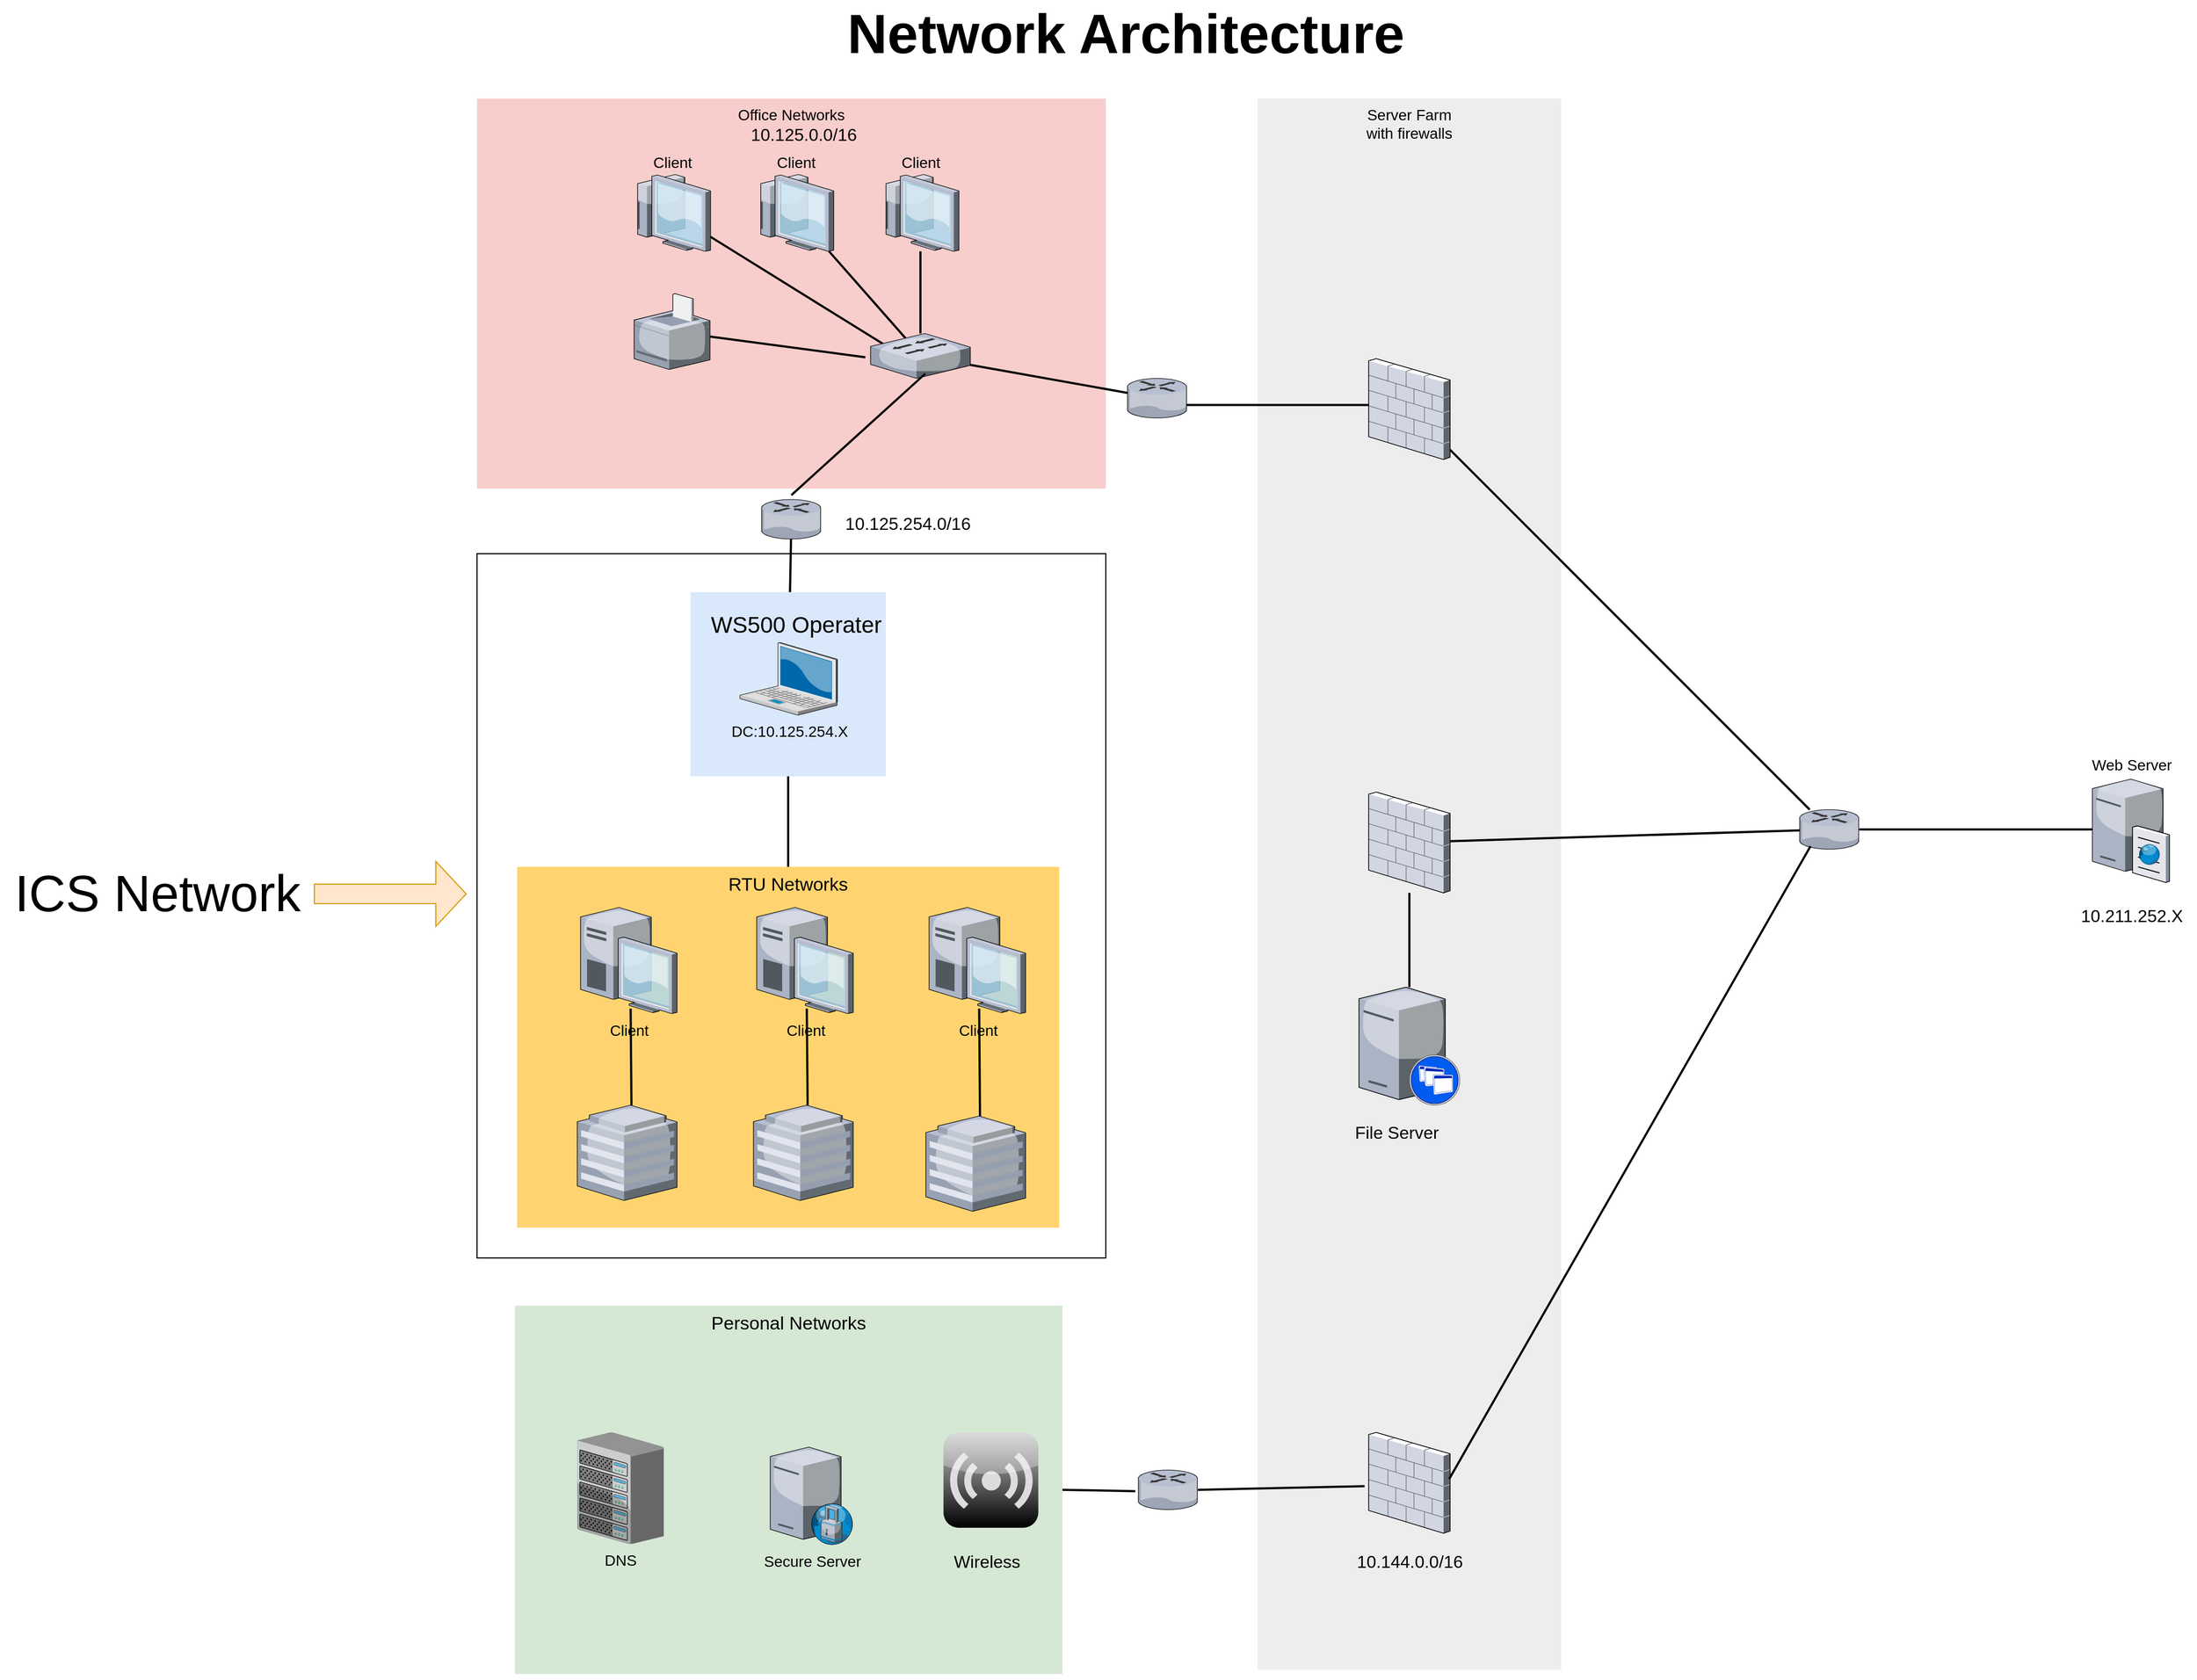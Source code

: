 <mxfile version="21.7.5" type="github">
  <diagram name="Page-1" id="e3a06f82-3646-2815-327d-82caf3d4e204">
    <mxGraphModel dx="5130.5" dy="3161" grid="1" gridSize="10" guides="1" tooltips="1" connect="1" arrows="1" fold="1" page="1" pageScale="1.5" pageWidth="1169" pageHeight="826" background="none" math="0" shadow="0">
      <root>
        <mxCell id="0" style=";html=1;" />
        <mxCell id="1" style=";html=1;" parent="0" />
        <mxCell id="yajMoTYHUlqxLFLiiAw_-50" value="" style="rounded=0;whiteSpace=wrap;html=1;" vertex="1" parent="1">
          <mxGeometry x="-120" y="470" width="580" height="650" as="geometry" />
        </mxCell>
        <mxCell id="6a7d8f32e03d9370-61" value="Office Networks" style="whiteSpace=wrap;html=1;fillColor=#f8cecc;fontSize=14;strokeColor=none;verticalAlign=top;" parent="1" vertex="1">
          <mxGeometry x="-120" y="50" width="580" height="360" as="geometry" />
        </mxCell>
        <mxCell id="6a7d8f32e03d9370-60" value="&lt;font style=&quot;font-size: 17px;&quot;&gt;Personal Networks&lt;/font&gt;" style="whiteSpace=wrap;html=1;fillColor=#d5e8d4;fontSize=14;strokeColor=none;verticalAlign=top;" parent="1" vertex="1">
          <mxGeometry x="-85" y="1164" width="505" height="340" as="geometry" />
        </mxCell>
        <mxCell id="6a7d8f32e03d9370-59" value="Server Farm&lt;div&gt;with firewalls&lt;/div&gt;" style="whiteSpace=wrap;html=1;fillColor=#EDEDED;fontSize=14;strokeColor=none;verticalAlign=top;" parent="1" vertex="1">
          <mxGeometry x="600" y="50" width="280" height="1450" as="geometry" />
        </mxCell>
        <mxCell id="6a7d8f32e03d9370-58" value="" style="whiteSpace=wrap;html=1;fillColor=#dae8fc;fontSize=14;strokeColor=none;verticalAlign=top;" parent="1" vertex="1">
          <mxGeometry x="77" y="505.5" width="180" height="170" as="geometry" />
        </mxCell>
        <mxCell id="6a7d8f32e03d9370-57" value="&lt;font style=&quot;font-size: 17px;&quot;&gt;RTU Networks&lt;/font&gt;" style="whiteSpace=wrap;html=1;fillColor=#FFD470;gradientColor=none;fontSize=14;strokeColor=none;verticalAlign=top;" parent="1" vertex="1">
          <mxGeometry x="-83" y="759" width="500" height="333" as="geometry" />
        </mxCell>
        <mxCell id="6a7d8f32e03d9370-1" value="DC:10.125.254.X" style="verticalLabelPosition=bottom;aspect=fixed;html=1;verticalAlign=top;strokeColor=none;shape=mxgraph.citrix.laptop_2;fillColor=#66B2FF;gradientColor=#0066CC;fontSize=14;" parent="1" vertex="1">
          <mxGeometry x="122.53" y="552" width="89.94" height="67.07" as="geometry" />
        </mxCell>
        <mxCell id="6a7d8f32e03d9370-5" value="Client" style="verticalLabelPosition=bottom;aspect=fixed;html=1;verticalAlign=top;strokeColor=none;shape=mxgraph.citrix.desktop;fillColor=#66B2FF;gradientColor=#0066CC;fontSize=14;" parent="1" vertex="1">
          <mxGeometry x="-24.5" y="796.5" width="89" height="98" as="geometry" />
        </mxCell>
        <mxCell id="6a7d8f32e03d9370-39" style="edgeStyle=none;rounded=0;html=1;startSize=10;endSize=10;jettySize=auto;orthogonalLoop=1;fontSize=14;endArrow=none;endFill=0;strokeWidth=2;" parent="1" source="6a7d8f32e03d9370-8" target="6a7d8f32e03d9370-21" edge="1">
          <mxGeometry relative="1" as="geometry">
            <mxPoint x="737" y="846" as="targetPoint" />
          </mxGeometry>
        </mxCell>
        <mxCell id="6a7d8f32e03d9370-8" value="" style="verticalLabelPosition=bottom;aspect=fixed;html=1;verticalAlign=top;strokeColor=none;shape=mxgraph.citrix.xenapp_server;fillColor=#66B2FF;gradientColor=#0066CC;fontSize=14;" parent="1" vertex="1">
          <mxGeometry x="693.5" y="870.09" width="93" height="108.91" as="geometry" />
        </mxCell>
        <mxCell id="6a7d8f32e03d9370-43" style="edgeStyle=none;rounded=0;html=1;startSize=10;endSize=10;jettySize=auto;orthogonalLoop=1;fontSize=14;endArrow=none;endFill=0;strokeWidth=2;exitX=0.989;exitY=0.672;exitDx=0;exitDy=0;exitPerimeter=0;entryX=0.159;entryY=0.46;entryDx=0;entryDy=0;entryPerimeter=0;" parent="1" source="yajMoTYHUlqxLFLiiAw_-8" target="6a7d8f32e03d9370-17" edge="1">
          <mxGeometry relative="1" as="geometry">
            <mxPoint x="704.868" y="342.065" as="sourcePoint" />
          </mxGeometry>
        </mxCell>
        <mxCell id="6a7d8f32e03d9370-51" style="edgeStyle=none;rounded=0;html=1;startSize=10;endSize=10;jettySize=auto;orthogonalLoop=1;fontSize=14;endArrow=none;endFill=0;strokeWidth=2;" parent="1" source="6a7d8f32e03d9370-13" target="6a7d8f32e03d9370-15" edge="1">
          <mxGeometry relative="1" as="geometry" />
        </mxCell>
        <mxCell id="6a7d8f32e03d9370-52" style="edgeStyle=none;rounded=0;html=1;startSize=10;endSize=10;jettySize=auto;orthogonalLoop=1;fontSize=14;endArrow=none;endFill=0;strokeWidth=2;" parent="1" source="yajMoTYHUlqxLFLiiAw_-8" target="6a7d8f32e03d9370-26" edge="1">
          <mxGeometry relative="1" as="geometry" />
        </mxCell>
        <mxCell id="6a7d8f32e03d9370-13" value="" style="verticalLabelPosition=bottom;aspect=fixed;html=1;verticalAlign=top;strokeColor=none;shape=mxgraph.citrix.router;fillColor=#66B2FF;gradientColor=#0066CC;fontSize=14;" parent="1" vertex="1">
          <mxGeometry x="1100" y="706.25" width="55" height="36.5" as="geometry" />
        </mxCell>
        <mxCell id="6a7d8f32e03d9370-15" value="Web Server" style="verticalLabelPosition=top;aspect=fixed;html=1;verticalAlign=bottom;strokeColor=none;shape=mxgraph.citrix.cache_server;fillColor=#66B2FF;gradientColor=#0066CC;fontSize=14;labelPosition=center;align=center;" parent="1" vertex="1">
          <mxGeometry x="1370" y="675.75" width="71" height="97.5" as="geometry" />
        </mxCell>
        <mxCell id="6a7d8f32e03d9370-16" value="DNS" style="verticalLabelPosition=bottom;aspect=fixed;html=1;verticalAlign=top;strokeColor=none;shape=mxgraph.citrix.chassis;fillColor=#66B2FF;gradientColor=#0066CC;fontSize=14;" parent="1" vertex="1">
          <mxGeometry x="-27.5" y="1281" width="79.79" height="103" as="geometry" />
        </mxCell>
        <mxCell id="6a7d8f32e03d9370-44" style="edgeStyle=none;rounded=0;html=1;startSize=10;endSize=10;jettySize=auto;orthogonalLoop=1;fontSize=14;endArrow=none;endFill=0;strokeWidth=2;" parent="1" source="6a7d8f32e03d9370-17" target="6a7d8f32e03d9370-13" edge="1">
          <mxGeometry relative="1" as="geometry" />
        </mxCell>
        <mxCell id="6a7d8f32e03d9370-17" value="" style="verticalLabelPosition=bottom;aspect=fixed;html=1;verticalAlign=top;strokeColor=none;shape=mxgraph.citrix.firewall;fillColor=#66B2FF;gradientColor=#0066CC;fontSize=14;" parent="1" vertex="1">
          <mxGeometry x="702.5" y="290" width="75" height="93" as="geometry" />
        </mxCell>
        <mxCell id="6a7d8f32e03d9370-48" style="edgeStyle=none;rounded=0;html=1;startSize=10;endSize=10;jettySize=auto;orthogonalLoop=1;fontSize=14;endArrow=none;endFill=0;strokeWidth=2;" parent="1" source="6a7d8f32e03d9370-21" target="6a7d8f32e03d9370-13" edge="1">
          <mxGeometry relative="1" as="geometry" />
        </mxCell>
        <mxCell id="6a7d8f32e03d9370-21" value="" style="verticalLabelPosition=bottom;aspect=fixed;html=1;verticalAlign=top;strokeColor=none;shape=mxgraph.citrix.firewall;fillColor=#66B2FF;gradientColor=#0066CC;fontSize=14;" parent="1" vertex="1">
          <mxGeometry x="702.5" y="690" width="75" height="93" as="geometry" />
        </mxCell>
        <mxCell id="6a7d8f32e03d9370-25" value="Secure Server" style="verticalLabelPosition=bottom;aspect=fixed;html=1;verticalAlign=top;strokeColor=none;shape=mxgraph.citrix.proxy_server;fillColor=#66B2FF;gradientColor=#0066CC;fontSize=14;" parent="1" vertex="1">
          <mxGeometry x="150.5" y="1294.5" width="76.5" height="90" as="geometry" />
        </mxCell>
        <mxCell id="6a7d8f32e03d9370-53" style="edgeStyle=none;rounded=0;html=1;startSize=10;endSize=10;jettySize=auto;orthogonalLoop=1;fontSize=14;endArrow=none;endFill=0;strokeWidth=2;exitX=0.455;exitY=0.369;exitDx=0;exitDy=0;exitPerimeter=0;" parent="1" source="6a7d8f32e03d9370-26" target="6a7d8f32e03d9370-29" edge="1">
          <mxGeometry relative="1" as="geometry" />
        </mxCell>
        <mxCell id="6a7d8f32e03d9370-54" style="edgeStyle=none;rounded=0;html=1;startSize=10;endSize=10;jettySize=auto;orthogonalLoop=1;fontSize=14;endArrow=none;endFill=0;strokeWidth=2;exitX=0.124;exitY=0.231;exitDx=0;exitDy=0;exitPerimeter=0;" parent="1" source="6a7d8f32e03d9370-26" target="6a7d8f32e03d9370-28" edge="1">
          <mxGeometry relative="1" as="geometry" />
        </mxCell>
        <mxCell id="6a7d8f32e03d9370-55" style="edgeStyle=none;rounded=0;html=1;startSize=10;endSize=10;jettySize=auto;orthogonalLoop=1;fontSize=14;endArrow=none;endFill=0;strokeWidth=2;" parent="1" source="6a7d8f32e03d9370-26" target="6a7d8f32e03d9370-27" edge="1">
          <mxGeometry relative="1" as="geometry" />
        </mxCell>
        <mxCell id="6a7d8f32e03d9370-26" value="" style="verticalLabelPosition=bottom;aspect=fixed;html=1;verticalAlign=top;strokeColor=none;shape=mxgraph.citrix.switch;fillColor=#66B2FF;gradientColor=#0066CC;fontSize=14;" parent="1" vertex="1">
          <mxGeometry x="243" y="266.75" width="92" height="41.5" as="geometry" />
        </mxCell>
        <mxCell id="6a7d8f32e03d9370-27" value="Client" style="verticalLabelPosition=top;aspect=fixed;html=1;verticalAlign=bottom;strokeColor=none;shape=mxgraph.citrix.thin_client;fillColor=#66B2FF;gradientColor=#0066CC;fontSize=14;labelPosition=center;align=center;" parent="1" vertex="1">
          <mxGeometry x="253.5" y="120" width="71" height="71" as="geometry" />
        </mxCell>
        <mxCell id="6a7d8f32e03d9370-28" value="Client" style="verticalLabelPosition=top;aspect=fixed;html=1;verticalAlign=bottom;strokeColor=none;shape=mxgraph.citrix.thin_client;fillColor=#66B2FF;gradientColor=#0066CC;fontSize=14;labelPosition=center;align=center;" parent="1" vertex="1">
          <mxGeometry x="24.4" y="120" width="71" height="71" as="geometry" />
        </mxCell>
        <mxCell id="6a7d8f32e03d9370-29" value="Client" style="verticalLabelPosition=top;aspect=fixed;html=1;verticalAlign=bottom;strokeColor=none;shape=mxgraph.citrix.thin_client;fillColor=#66B2FF;gradientColor=#0066CC;fontSize=14;labelPosition=center;align=center;" parent="1" vertex="1">
          <mxGeometry x="138" y="120" width="71" height="71" as="geometry" />
        </mxCell>
        <mxCell id="6a7d8f32e03d9370-62" value="&lt;font style=&quot;font-size: 51px;&quot;&gt;&amp;nbsp;Network Architecture&lt;/font&gt;" style="text;strokeColor=none;fillColor=none;html=1;fontSize=24;fontStyle=1;verticalAlign=middle;align=center;" parent="1" vertex="1">
          <mxGeometry x="40" y="-30" width="861" height="40" as="geometry" />
        </mxCell>
        <mxCell id="yajMoTYHUlqxLFLiiAw_-4" value="&lt;font style=&quot;font-size: 16px;&quot;&gt;10.211.252.X&lt;/font&gt;" style="text;html=1;align=center;verticalAlign=middle;resizable=0;points=[];autosize=1;strokeColor=none;fillColor=none;" vertex="1" parent="1">
          <mxGeometry x="1345.5" y="789" width="120" height="30" as="geometry" />
        </mxCell>
        <mxCell id="yajMoTYHUlqxLFLiiAw_-7" style="edgeStyle=none;rounded=0;html=1;startSize=10;endSize=10;jettySize=auto;orthogonalLoop=1;fontSize=14;endArrow=none;endFill=0;strokeWidth=2;" edge="1" parent="1" source="yajMoTYHUlqxLFLiiAw_-17" target="6a7d8f32e03d9370-58">
          <mxGeometry relative="1" as="geometry">
            <mxPoint x="167" y="640.5" as="sourcePoint" />
            <mxPoint x="337" y="639.5" as="targetPoint" />
          </mxGeometry>
        </mxCell>
        <mxCell id="yajMoTYHUlqxLFLiiAw_-8" value="" style="verticalLabelPosition=bottom;aspect=fixed;html=1;verticalAlign=top;strokeColor=none;shape=mxgraph.citrix.router;fillColor=#66B2FF;gradientColor=#0066CC;fontSize=14;" vertex="1" parent="1">
          <mxGeometry x="480" y="308.25" width="55" height="36.5" as="geometry" />
        </mxCell>
        <mxCell id="yajMoTYHUlqxLFLiiAw_-11" value="" style="verticalLabelPosition=bottom;aspect=fixed;html=1;verticalAlign=top;strokeColor=none;shape=mxgraph.citrix.hq_enterprise;fillColor=#66B2FF;gradientColor=#0066CC;fontSize=14;" vertex="1" parent="1">
          <mxGeometry x="-27.5" y="979" width="92" height="88" as="geometry" />
        </mxCell>
        <mxCell id="yajMoTYHUlqxLFLiiAw_-13" style="edgeStyle=none;rounded=0;html=1;startSize=10;endSize=10;jettySize=auto;orthogonalLoop=1;fontSize=14;endArrow=none;endFill=0;strokeWidth=2;entryX=0.543;entryY=0.003;entryDx=0;entryDy=0;entryPerimeter=0;exitX=0.519;exitY=0.953;exitDx=0;exitDy=0;exitPerimeter=0;" edge="1" parent="1" source="6a7d8f32e03d9370-5" target="yajMoTYHUlqxLFLiiAw_-11">
          <mxGeometry relative="1" as="geometry">
            <mxPoint x="467" y="676.5" as="sourcePoint" />
            <mxPoint x="759" y="186.5" as="targetPoint" />
          </mxGeometry>
        </mxCell>
        <mxCell id="yajMoTYHUlqxLFLiiAw_-17" value="" style="verticalLabelPosition=bottom;aspect=fixed;html=1;verticalAlign=top;strokeColor=none;shape=mxgraph.citrix.router;fillColor=#66B2FF;gradientColor=#0066CC;fontSize=14;" vertex="1" parent="1">
          <mxGeometry x="142.5" y="420" width="55" height="36.5" as="geometry" />
        </mxCell>
        <mxCell id="yajMoTYHUlqxLFLiiAw_-19" value="" style="verticalLabelPosition=bottom;aspect=fixed;html=1;verticalAlign=top;strokeColor=none;shape=mxgraph.citrix.firewall;fillColor=#66B2FF;gradientColor=#0066CC;fontSize=14;" vertex="1" parent="1">
          <mxGeometry x="702.5" y="1281" width="75" height="93" as="geometry" />
        </mxCell>
        <mxCell id="yajMoTYHUlqxLFLiiAw_-21" value="Client" style="verticalLabelPosition=bottom;aspect=fixed;html=1;verticalAlign=top;strokeColor=none;shape=mxgraph.citrix.desktop;fillColor=#66B2FF;gradientColor=#0066CC;fontSize=14;" vertex="1" parent="1">
          <mxGeometry x="138.0" y="796.5" width="89" height="98" as="geometry" />
        </mxCell>
        <mxCell id="yajMoTYHUlqxLFLiiAw_-22" value="" style="verticalLabelPosition=bottom;aspect=fixed;html=1;verticalAlign=top;strokeColor=none;shape=mxgraph.citrix.hq_enterprise;fillColor=#66B2FF;gradientColor=#0066CC;fontSize=14;" vertex="1" parent="1">
          <mxGeometry x="135" y="979" width="92" height="88" as="geometry" />
        </mxCell>
        <mxCell id="yajMoTYHUlqxLFLiiAw_-23" style="edgeStyle=none;rounded=0;html=1;startSize=10;endSize=10;jettySize=auto;orthogonalLoop=1;fontSize=14;endArrow=none;endFill=0;strokeWidth=2;entryX=0.543;entryY=0.003;entryDx=0;entryDy=0;entryPerimeter=0;exitX=0.519;exitY=0.953;exitDx=0;exitDy=0;exitPerimeter=0;" edge="1" parent="1" source="yajMoTYHUlqxLFLiiAw_-21" target="yajMoTYHUlqxLFLiiAw_-22">
          <mxGeometry relative="1" as="geometry">
            <mxPoint x="477" y="686.5" as="sourcePoint" />
            <mxPoint x="769" y="196.5" as="targetPoint" />
          </mxGeometry>
        </mxCell>
        <mxCell id="yajMoTYHUlqxLFLiiAw_-24" value="Client" style="verticalLabelPosition=bottom;aspect=fixed;html=1;verticalAlign=top;strokeColor=none;shape=mxgraph.citrix.desktop;fillColor=#66B2FF;gradientColor=#0066CC;fontSize=14;" vertex="1" parent="1">
          <mxGeometry x="297.0" y="796.5" width="89" height="98" as="geometry" />
        </mxCell>
        <mxCell id="yajMoTYHUlqxLFLiiAw_-25" value="" style="verticalLabelPosition=bottom;aspect=fixed;html=1;verticalAlign=top;strokeColor=none;shape=mxgraph.citrix.hq_enterprise;fillColor=#66B2FF;gradientColor=#0066CC;fontSize=14;" vertex="1" parent="1">
          <mxGeometry x="294" y="989" width="92" height="88" as="geometry" />
        </mxCell>
        <mxCell id="yajMoTYHUlqxLFLiiAw_-26" style="edgeStyle=none;rounded=0;html=1;startSize=10;endSize=10;jettySize=auto;orthogonalLoop=1;fontSize=14;endArrow=none;endFill=0;strokeWidth=2;entryX=0.543;entryY=0.003;entryDx=0;entryDy=0;entryPerimeter=0;exitX=0.519;exitY=0.953;exitDx=0;exitDy=0;exitPerimeter=0;" edge="1" parent="1" source="yajMoTYHUlqxLFLiiAw_-24" target="yajMoTYHUlqxLFLiiAw_-25">
          <mxGeometry relative="1" as="geometry">
            <mxPoint x="487" y="696.5" as="sourcePoint" />
            <mxPoint x="779" y="206.5" as="targetPoint" />
          </mxGeometry>
        </mxCell>
        <mxCell id="yajMoTYHUlqxLFLiiAw_-27" style="edgeStyle=none;rounded=0;html=1;startSize=10;endSize=10;jettySize=auto;orthogonalLoop=1;fontSize=14;endArrow=none;endFill=0;strokeWidth=2;exitX=0.5;exitY=1;exitDx=0;exitDy=0;entryX=0.5;entryY=0;entryDx=0;entryDy=0;" edge="1" parent="1" source="6a7d8f32e03d9370-58" target="6a7d8f32e03d9370-57">
          <mxGeometry relative="1" as="geometry">
            <mxPoint x="174" y="537" as="sourcePoint" />
            <mxPoint x="174" y="559" as="targetPoint" />
          </mxGeometry>
        </mxCell>
        <mxCell id="yajMoTYHUlqxLFLiiAw_-28" style="edgeStyle=none;rounded=0;html=1;startSize=10;endSize=10;jettySize=auto;orthogonalLoop=1;fontSize=14;endArrow=none;endFill=0;strokeWidth=2;exitX=0.499;exitY=-0.111;exitDx=0;exitDy=0;exitPerimeter=0;entryX=0.548;entryY=0.896;entryDx=0;entryDy=0;entryPerimeter=0;" edge="1" parent="1" source="yajMoTYHUlqxLFLiiAw_-17" target="6a7d8f32e03d9370-26">
          <mxGeometry relative="1" as="geometry">
            <mxPoint x="180" y="537" as="sourcePoint" />
            <mxPoint x="160" y="460" as="targetPoint" />
          </mxGeometry>
        </mxCell>
        <mxCell id="yajMoTYHUlqxLFLiiAw_-31" style="edgeStyle=orthogonalEdgeStyle;rounded=0;orthogonalLoop=1;jettySize=auto;html=1;exitX=0.5;exitY=1;exitDx=0;exitDy=0;" edge="1" parent="1" source="6a7d8f32e03d9370-59" target="6a7d8f32e03d9370-59">
          <mxGeometry relative="1" as="geometry" />
        </mxCell>
        <mxCell id="yajMoTYHUlqxLFLiiAw_-32" style="edgeStyle=none;rounded=0;html=1;startSize=10;endSize=10;jettySize=auto;orthogonalLoop=1;fontSize=14;endArrow=none;endFill=0;strokeWidth=2;exitX=0.99;exitY=0.462;exitDx=0;exitDy=0;exitPerimeter=0;" edge="1" parent="1" source="yajMoTYHUlqxLFLiiAw_-19">
          <mxGeometry relative="1" as="geometry">
            <mxPoint x="855" y="398" as="sourcePoint" />
            <mxPoint x="1110" y="740" as="targetPoint" />
          </mxGeometry>
        </mxCell>
        <mxCell id="yajMoTYHUlqxLFLiiAw_-33" value="&lt;span style=&quot;font-size: 16px;&quot;&gt;10.125.0.0/16&lt;/span&gt;" style="text;html=1;align=center;verticalAlign=middle;resizable=0;points=[];autosize=1;strokeColor=none;fillColor=none;" vertex="1" parent="1">
          <mxGeometry x="121" y="68" width="120" height="30" as="geometry" />
        </mxCell>
        <mxCell id="yajMoTYHUlqxLFLiiAw_-34" style="edgeStyle=none;rounded=0;html=1;startSize=10;endSize=10;jettySize=auto;orthogonalLoop=1;fontSize=14;endArrow=none;endFill=0;strokeWidth=2;exitX=1;exitY=0.5;exitDx=0;exitDy=0;entryX=-0.051;entryY=0.534;entryDx=0;entryDy=0;entryPerimeter=0;" edge="1" parent="1" source="yajMoTYHUlqxLFLiiAw_-36" target="yajMoTYHUlqxLFLiiAw_-19">
          <mxGeometry relative="1" as="geometry">
            <mxPoint x="844" y="736" as="sourcePoint" />
            <mxPoint x="1110" y="735" as="targetPoint" />
          </mxGeometry>
        </mxCell>
        <mxCell id="yajMoTYHUlqxLFLiiAw_-35" value="&lt;font style=&quot;font-size: 16px;&quot;&gt;10.144.0.0/16&lt;/font&gt;" style="text;html=1;align=center;verticalAlign=middle;resizable=0;points=[];autosize=1;strokeColor=none;fillColor=none;" vertex="1" parent="1">
          <mxGeometry x="680" y="1384.5" width="120" height="30" as="geometry" />
        </mxCell>
        <mxCell id="yajMoTYHUlqxLFLiiAw_-37" value="" style="edgeStyle=none;rounded=0;html=1;startSize=10;endSize=10;jettySize=auto;orthogonalLoop=1;fontSize=14;endArrow=none;endFill=0;strokeWidth=2;exitX=1;exitY=0.5;exitDx=0;exitDy=0;entryX=-0.051;entryY=0.534;entryDx=0;entryDy=0;entryPerimeter=0;" edge="1" parent="1" source="6a7d8f32e03d9370-60" target="yajMoTYHUlqxLFLiiAw_-36">
          <mxGeometry relative="1" as="geometry">
            <mxPoint x="420" y="1334" as="sourcePoint" />
            <mxPoint x="699" y="1331" as="targetPoint" />
          </mxGeometry>
        </mxCell>
        <mxCell id="yajMoTYHUlqxLFLiiAw_-36" value="" style="verticalLabelPosition=bottom;aspect=fixed;html=1;verticalAlign=top;strokeColor=none;shape=mxgraph.citrix.router;fillColor=#66B2FF;gradientColor=#0066CC;fontSize=14;" vertex="1" parent="1">
          <mxGeometry x="490" y="1315.75" width="55" height="36.5" as="geometry" />
        </mxCell>
        <mxCell id="yajMoTYHUlqxLFLiiAw_-40" value="&lt;font style=&quot;font-size: 16px;&quot;&gt;10.125.254.0/16&lt;/font&gt;" style="text;html=1;align=center;verticalAlign=middle;resizable=0;points=[];autosize=1;strokeColor=none;fillColor=none;strokeWidth=4;" vertex="1" parent="1">
          <mxGeometry x="206.5" y="426.5" width="140" height="30" as="geometry" />
        </mxCell>
        <mxCell id="yajMoTYHUlqxLFLiiAw_-41" value="" style="verticalLabelPosition=bottom;sketch=0;aspect=fixed;html=1;verticalAlign=top;strokeColor=none;align=center;outlineConnect=0;shape=mxgraph.citrix.printer;" vertex="1" parent="1">
          <mxGeometry x="24.9" y="230" width="70" height="70" as="geometry" />
        </mxCell>
        <mxCell id="yajMoTYHUlqxLFLiiAw_-43" style="edgeStyle=none;rounded=0;html=1;startSize=10;endSize=10;jettySize=auto;orthogonalLoop=1;fontSize=14;endArrow=none;endFill=0;strokeWidth=2;exitX=-0.052;exitY=0.529;exitDx=0;exitDy=0;exitPerimeter=0;" edge="1" parent="1" source="6a7d8f32e03d9370-26" target="yajMoTYHUlqxLFLiiAw_-41">
          <mxGeometry relative="1" as="geometry">
            <mxPoint x="263" y="277" as="sourcePoint" />
            <mxPoint x="105" y="186" as="targetPoint" />
          </mxGeometry>
        </mxCell>
        <mxCell id="yajMoTYHUlqxLFLiiAw_-45" value="" style="verticalLabelPosition=bottom;sketch=0;aspect=fixed;html=1;verticalAlign=top;strokeColor=none;align=center;outlineConnect=0;shape=mxgraph.citrix.role_repeater;fillColor=#CCCCCC;gradientColor=#000000;gradientDirection=south;" vertex="1" parent="1">
          <mxGeometry x="310" y="1281" width="88" height="88" as="geometry" />
        </mxCell>
        <mxCell id="yajMoTYHUlqxLFLiiAw_-46" value="&lt;font style=&quot;font-size: 16px;&quot;&gt;Wireless&lt;/font&gt;" style="text;html=1;align=center;verticalAlign=middle;resizable=0;points=[];autosize=1;strokeColor=none;fillColor=none;" vertex="1" parent="1">
          <mxGeometry x="310" y="1384.5" width="80" height="30" as="geometry" />
        </mxCell>
        <mxCell id="yajMoTYHUlqxLFLiiAw_-47" value="&lt;font style=&quot;font-size: 16px;&quot;&gt;File Server&lt;/font&gt;" style="text;html=1;align=center;verticalAlign=middle;resizable=0;points=[];autosize=1;strokeColor=none;fillColor=none;" vertex="1" parent="1">
          <mxGeometry x="677.5" y="989" width="100" height="30" as="geometry" />
        </mxCell>
        <mxCell id="yajMoTYHUlqxLFLiiAw_-48" value="&lt;font style=&quot;font-size: 21px;&quot;&gt;WS500 Operater&lt;/font&gt;" style="text;html=1;align=center;verticalAlign=middle;resizable=0;points=[];autosize=1;strokeColor=none;fillColor=none;" vertex="1" parent="1">
          <mxGeometry x="83.5" y="515" width="180" height="40" as="geometry" />
        </mxCell>
        <mxCell id="yajMoTYHUlqxLFLiiAw_-53" value="&lt;font style=&quot;font-size: 47px;&quot;&gt;ICS Network&lt;/font&gt;" style="text;html=1;align=center;verticalAlign=middle;resizable=0;points=[];autosize=1;strokeColor=none;fillColor=none;" vertex="1" parent="1">
          <mxGeometry x="-560" y="749" width="290" height="70" as="geometry" />
        </mxCell>
        <mxCell id="yajMoTYHUlqxLFLiiAw_-54" value="" style="shape=singleArrow;whiteSpace=wrap;html=1;fillColor=#ffe6cc;strokeColor=#d79b00;" vertex="1" parent="1">
          <mxGeometry x="-270" y="754" width="140" height="60" as="geometry" />
        </mxCell>
      </root>
    </mxGraphModel>
  </diagram>
</mxfile>
